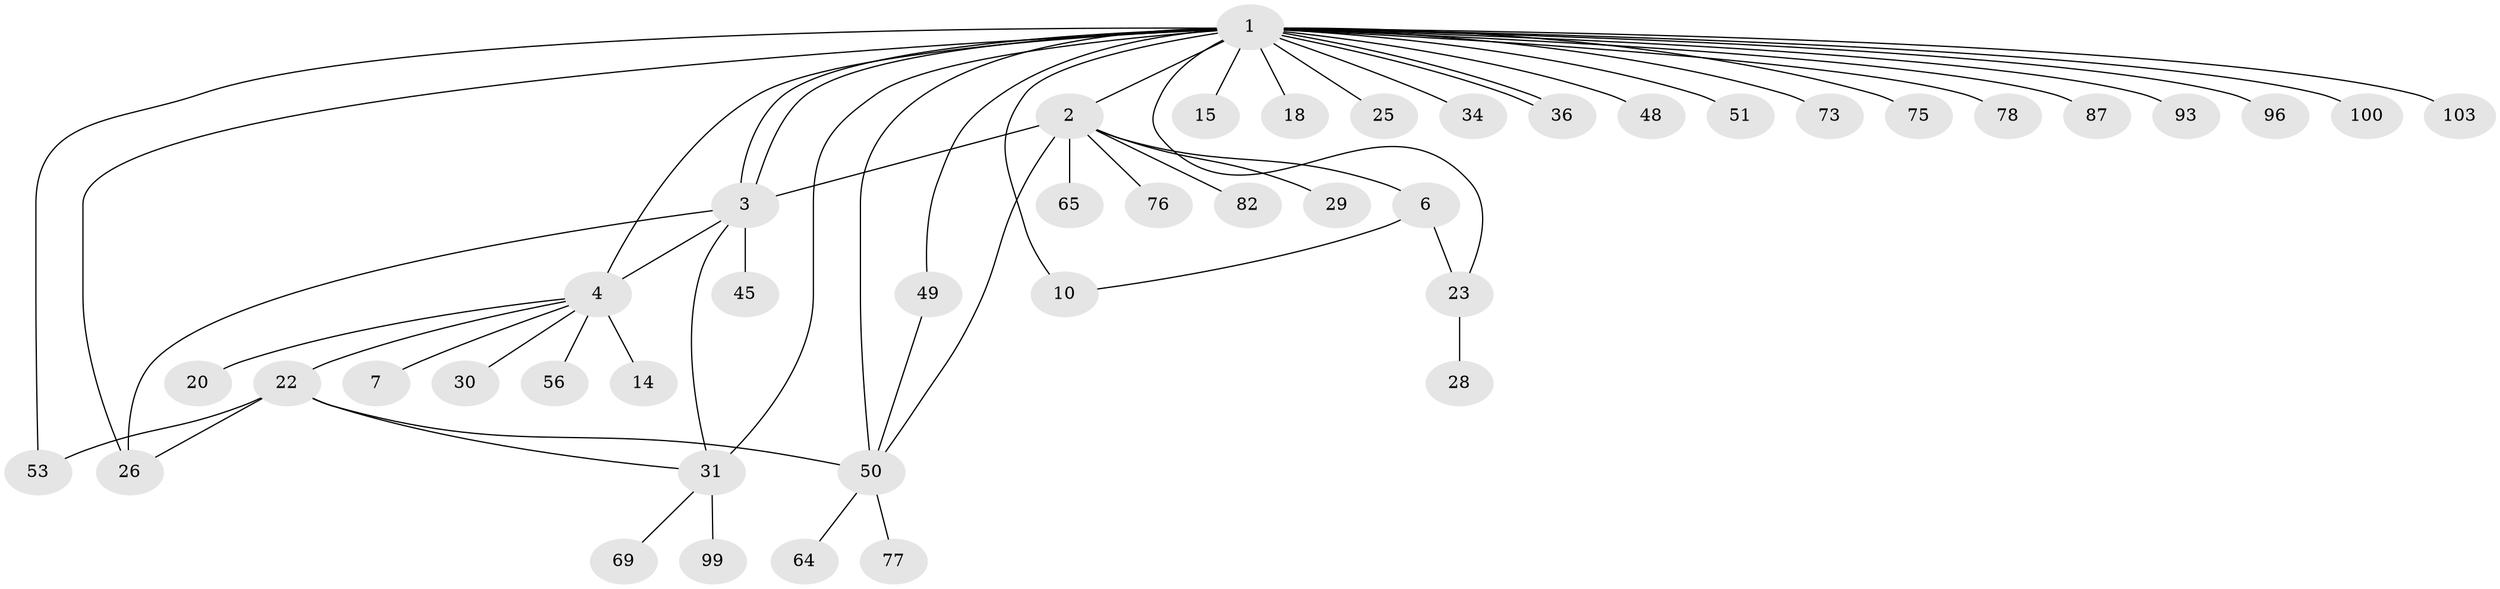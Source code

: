 // original degree distribution, {27: 0.009259259259259259, 8: 0.018518518518518517, 13: 0.009259259259259259, 9: 0.009259259259259259, 2: 0.19444444444444445, 3: 0.08333333333333333, 1: 0.5555555555555556, 7: 0.009259259259259259, 6: 0.027777777777777776, 4: 0.05555555555555555, 5: 0.027777777777777776}
// Generated by graph-tools (version 1.1) at 2025/18/03/04/25 18:18:06]
// undirected, 43 vertices, 56 edges
graph export_dot {
graph [start="1"]
  node [color=gray90,style=filled];
  1 [super="+8"];
  2;
  3 [super="+17+79+85+95+37+24+5"];
  4 [super="+9+13+39"];
  6 [super="+12+21"];
  7;
  10 [super="+40"];
  14 [super="+86"];
  15 [super="+98"];
  18 [super="+60+58"];
  20;
  22 [super="+59+84+42+27"];
  23;
  25 [super="+105+62+46"];
  26 [super="+91+71+68"];
  28;
  29;
  30;
  31 [super="+57"];
  34 [super="+44"];
  36;
  45;
  48 [super="+55"];
  49 [super="+102"];
  50 [super="+54+61"];
  51 [super="+107"];
  53 [super="+66"];
  56;
  64 [super="+74"];
  65;
  69;
  73;
  75 [super="+101+90+83"];
  76;
  77;
  78;
  82;
  87;
  93;
  96;
  99;
  100;
  103;
  1 -- 2;
  1 -- 3 [weight=3];
  1 -- 3;
  1 -- 10 [weight=2];
  1 -- 18;
  1 -- 23;
  1 -- 25 [weight=2];
  1 -- 34;
  1 -- 36;
  1 -- 36;
  1 -- 48;
  1 -- 49;
  1 -- 51;
  1 -- 73;
  1 -- 75;
  1 -- 78;
  1 -- 87;
  1 -- 93;
  1 -- 96;
  1 -- 100;
  1 -- 103;
  1 -- 53;
  1 -- 26;
  1 -- 15;
  1 -- 50;
  1 -- 31;
  1 -- 4 [weight=2];
  2 -- 3;
  2 -- 6;
  2 -- 29;
  2 -- 50;
  2 -- 65;
  2 -- 76;
  2 -- 82;
  3 -- 4;
  3 -- 31 [weight=2];
  3 -- 45;
  3 -- 26;
  4 -- 7;
  4 -- 14 [weight=2];
  4 -- 20;
  4 -- 30;
  4 -- 56;
  4 -- 22;
  6 -- 10;
  6 -- 23;
  22 -- 26;
  22 -- 50;
  22 -- 53;
  22 -- 31;
  23 -- 28;
  31 -- 99;
  31 -- 69;
  49 -- 50;
  50 -- 64;
  50 -- 77;
}
